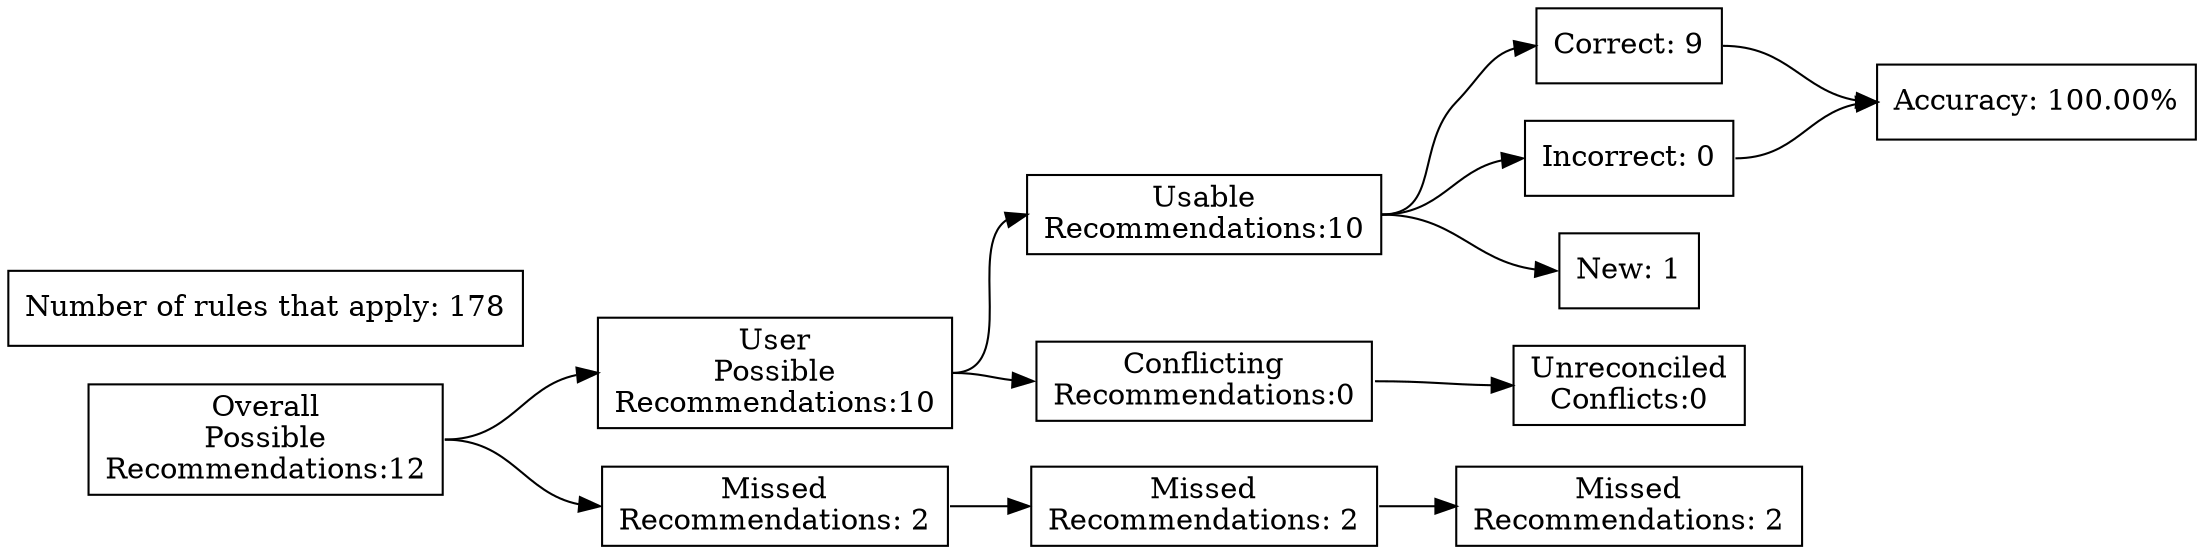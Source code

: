 digraph {
	graph [rankdir=LR]
	node [pos=r shape=box]
	edge [headport=w tailport=e]
		A [label="Overall
Possible
Recommendations:12"]
		B [label="User
Possible
Recommendations:10"]
		C [label="Missed
Recommendations: 2"]
		D [label="Usable
Recommendations:10"]
		E [label="Conflicting
Recommendations:0"]
		J [label="Missed
Recommendations: 2"]
		M [label="Unreconciled
Conflicts:0"]
		F [label="Correct: 9"]
		G [label="Incorrect: 0"]
		H [label="New: 1"]
		K [label="Missed
Recommendations: 2"]
		I [label="Accuracy: 100.00%"]
		l [label="Number of rules that apply: 178"]
			A -> B
			A -> C
			B -> D
			B -> E
			D -> F
			D -> G
			D -> H
			F -> I
			G -> I
			C -> J
			J -> K
			E -> M
}